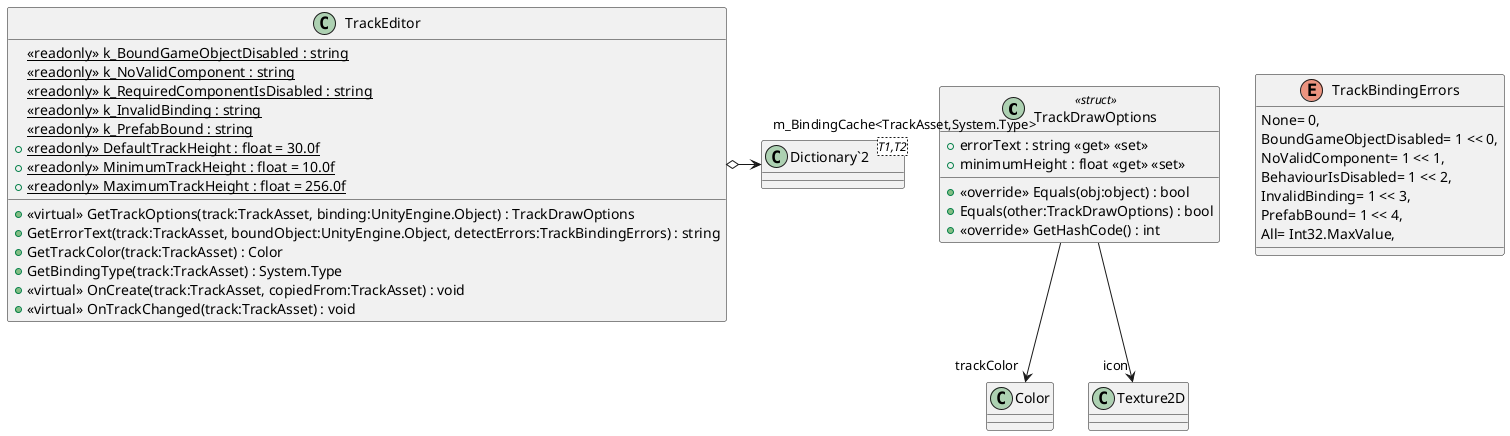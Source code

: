 @startuml
class TrackDrawOptions <<struct>> {
    + errorText : string <<get>> <<set>>
    + minimumHeight : float <<get>> <<set>>
    + <<override>> Equals(obj:object) : bool
    + Equals(other:TrackDrawOptions) : bool
    + <<override>> GetHashCode() : int
}
enum TrackBindingErrors {
    None= 0,
    BoundGameObjectDisabled= 1 << 0,
    NoValidComponent= 1 << 1,
    BehaviourIsDisabled= 1 << 2,
    InvalidBinding= 1 << 3,
    PrefabBound= 1 << 4,
    All= Int32.MaxValue,
}
class TrackEditor {
    {static} <<readonly>> k_BoundGameObjectDisabled : string
    {static} <<readonly>> k_NoValidComponent : string
    {static} <<readonly>> k_RequiredComponentIsDisabled : string
    {static} <<readonly>> k_InvalidBinding : string
    {static} <<readonly>> k_PrefabBound : string
    + {static} <<readonly>> DefaultTrackHeight : float = 30.0f
    + {static} <<readonly>> MinimumTrackHeight : float = 10.0f
    + {static} <<readonly>> MaximumTrackHeight : float = 256.0f
    + <<virtual>> GetTrackOptions(track:TrackAsset, binding:UnityEngine.Object) : TrackDrawOptions
    + GetErrorText(track:TrackAsset, boundObject:UnityEngine.Object, detectErrors:TrackBindingErrors) : string
    + GetTrackColor(track:TrackAsset) : Color
    + GetBindingType(track:TrackAsset) : System.Type
    + <<virtual>> OnCreate(track:TrackAsset, copiedFrom:TrackAsset) : void
    + <<virtual>> OnTrackChanged(track:TrackAsset) : void
}
class "Dictionary`2"<T1,T2> {
}
TrackDrawOptions --> "trackColor" Color
TrackDrawOptions --> "icon" Texture2D
TrackEditor o-> "m_BindingCache<TrackAsset,System.Type>" "Dictionary`2"
@enduml
